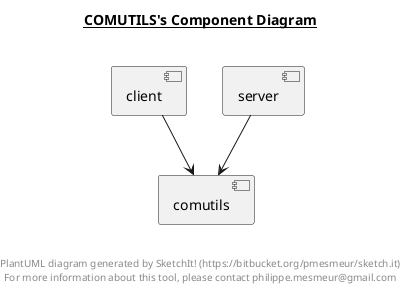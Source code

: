 @startuml

title __COMUTILS's Component Diagram__\n

  [client] --> [comutils]
  [server] --> [comutils]


right footer


PlantUML diagram generated by SketchIt! (https://bitbucket.org/pmesmeur/sketch.it)
For more information about this tool, please contact philippe.mesmeur@gmail.com
endfooter

@enduml
